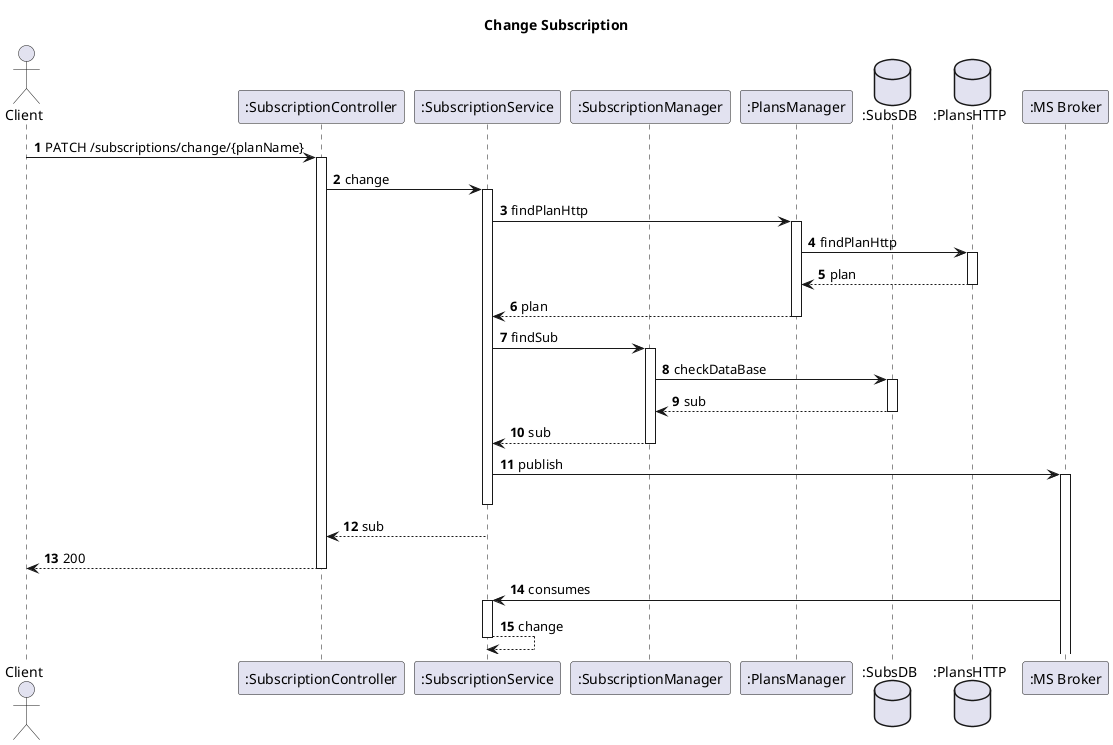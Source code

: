 @startuml
'https://plantuml.com/sequence-diagram
autoactivate on
autonumber
title  Change Subscription

autonumber

actor "Client" as Ac
participant ":SubscriptionController" as Auth
participant ":SubscriptionService" as SService
participant ":SubscriptionManager" as UManager
participant ":PlansManager" as PManager
database ":SubsDB" as SDB
database ":PlansHTTP" as SDBHTTP

participant ":MS Broker" as Broker

Ac->Auth: PATCH /subscriptions/change/{planName}
Auth->SService: change

SService-> PManager: findPlanHttp
PManager->SDBHTTP:findPlanHttp
SDBHTTP-->PManager: plan
PManager-->SService: plan


SService->UManager: findSub
UManager->SDB: checkDataBase
SDB-->UManager:sub
UManager --> SService:sub
SService->Broker: publish
deactivate SService
SService -->Auth:sub
Auth --> Ac : 200
Broker-> SService: consumes
SService --> SService: change


@enduml
